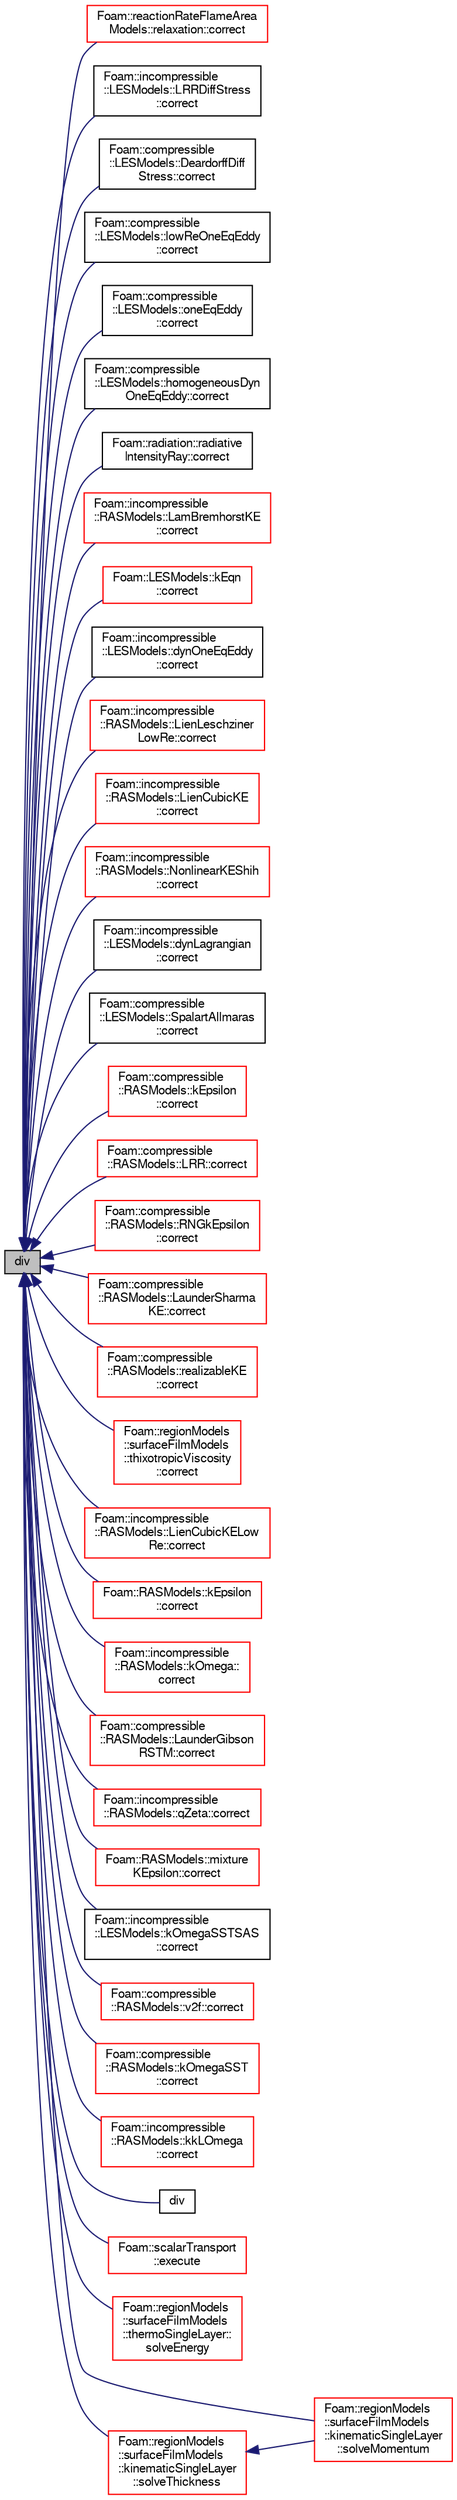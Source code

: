 digraph "div"
{
  bgcolor="transparent";
  edge [fontname="FreeSans",fontsize="10",labelfontname="FreeSans",labelfontsize="10"];
  node [fontname="FreeSans",fontsize="10",shape=record];
  rankdir="LR";
  Node713 [label="div",height=0.2,width=0.4,color="black", fillcolor="grey75", style="filled", fontcolor="black"];
  Node713 -> Node714 [dir="back",color="midnightblue",fontsize="10",style="solid",fontname="FreeSans"];
  Node714 [label="Foam::reactionRateFlameArea\lModels::relaxation::correct",height=0.2,width=0.4,color="red",URL="$a21250.html#a38695208e96682bfdee39fa08168ea94",tooltip="Correct omega. "];
  Node713 -> Node716 [dir="back",color="midnightblue",fontsize="10",style="solid",fontname="FreeSans"];
  Node716 [label="Foam::incompressible\l::LESModels::LRRDiffStress\l::correct",height=0.2,width=0.4,color="black",URL="$a30878.html#a4f67b3ab06ec329ec02fa14d5f15d8f2",tooltip="Correct Eddy-Viscosity and related properties. "];
  Node713 -> Node717 [dir="back",color="midnightblue",fontsize="10",style="solid",fontname="FreeSans"];
  Node717 [label="Foam::compressible\l::LESModels::DeardorffDiff\lStress::correct",height=0.2,width=0.4,color="black",URL="$a30614.html#a4f67b3ab06ec329ec02fa14d5f15d8f2",tooltip="Correct Eddy-Viscosity and related properties. "];
  Node713 -> Node718 [dir="back",color="midnightblue",fontsize="10",style="solid",fontname="FreeSans"];
  Node718 [label="Foam::compressible\l::LESModels::lowReOneEqEddy\l::correct",height=0.2,width=0.4,color="black",URL="$a30638.html#a4f67b3ab06ec329ec02fa14d5f15d8f2",tooltip="Correct Eddy-Viscosity and related properties. "];
  Node713 -> Node719 [dir="back",color="midnightblue",fontsize="10",style="solid",fontname="FreeSans"];
  Node719 [label="Foam::compressible\l::LESModels::oneEqEddy\l::correct",height=0.2,width=0.4,color="black",URL="$a30642.html#a4f67b3ab06ec329ec02fa14d5f15d8f2",tooltip="Correct Eddy-Viscosity and related properties. "];
  Node713 -> Node720 [dir="back",color="midnightblue",fontsize="10",style="solid",fontname="FreeSans"];
  Node720 [label="Foam::compressible\l::LESModels::homogeneousDyn\lOneEqEddy::correct",height=0.2,width=0.4,color="black",URL="$a30630.html#a4f67b3ab06ec329ec02fa14d5f15d8f2",tooltip="Correct Eddy-Viscosity and related properties. "];
  Node713 -> Node721 [dir="back",color="midnightblue",fontsize="10",style="solid",fontname="FreeSans"];
  Node721 [label="Foam::radiation::radiative\lIntensityRay::correct",height=0.2,width=0.4,color="black",URL="$a30026.html#a5d8b5f2f9d4a9af38848bb31b74a2ddf",tooltip="Update radiative intensity on i direction. "];
  Node713 -> Node722 [dir="back",color="midnightblue",fontsize="10",style="solid",fontname="FreeSans"];
  Node722 [label="Foam::incompressible\l::RASModels::LamBremhorstKE\l::correct",height=0.2,width=0.4,color="red",URL="$a31034.html#a3ae44b28050c3aa494c1d8e18cf618c1",tooltip="Solve the turbulence equations and correct the turbulence viscosity. "];
  Node713 -> Node724 [dir="back",color="midnightblue",fontsize="10",style="solid",fontname="FreeSans"];
  Node724 [label="Foam::LESModels::kEqn\l::correct",height=0.2,width=0.4,color="red",URL="$a31210.html#a3ae44b28050c3aa494c1d8e18cf618c1",tooltip="Correct Eddy-Viscosity and related properties. "];
  Node713 -> Node726 [dir="back",color="midnightblue",fontsize="10",style="solid",fontname="FreeSans"];
  Node726 [label="Foam::incompressible\l::LESModels::dynOneEqEddy\l::correct",height=0.2,width=0.4,color="black",URL="$a30842.html#a4f67b3ab06ec329ec02fa14d5f15d8f2",tooltip="Correct Eddy-Viscosity and related properties. "];
  Node713 -> Node727 [dir="back",color="midnightblue",fontsize="10",style="solid",fontname="FreeSans"];
  Node727 [label="Foam::incompressible\l::RASModels::LienLeschziner\lLowRe::correct",height=0.2,width=0.4,color="red",URL="$a31058.html#a3ae44b28050c3aa494c1d8e18cf618c1",tooltip="Solve the turbulence equations and correct the turbulence viscosity. "];
  Node713 -> Node729 [dir="back",color="midnightblue",fontsize="10",style="solid",fontname="FreeSans"];
  Node729 [label="Foam::incompressible\l::RASModels::LienCubicKE\l::correct",height=0.2,width=0.4,color="red",URL="$a31050.html#a3ae44b28050c3aa494c1d8e18cf618c1",tooltip="Solve the turbulence equations and correct the turbulence viscosity. "];
  Node713 -> Node731 [dir="back",color="midnightblue",fontsize="10",style="solid",fontname="FreeSans"];
  Node731 [label="Foam::incompressible\l::RASModels::NonlinearKEShih\l::correct",height=0.2,width=0.4,color="red",URL="$a31066.html#a3ae44b28050c3aa494c1d8e18cf618c1",tooltip="Solve the turbulence equations and correct the turbulence viscosity. "];
  Node713 -> Node733 [dir="back",color="midnightblue",fontsize="10",style="solid",fontname="FreeSans"];
  Node733 [label="Foam::incompressible\l::LESModels::dynLagrangian\l::correct",height=0.2,width=0.4,color="black",URL="$a30838.html#a4f67b3ab06ec329ec02fa14d5f15d8f2",tooltip="Correct Eddy-Viscosity and related properties. "];
  Node713 -> Node734 [dir="back",color="midnightblue",fontsize="10",style="solid",fontname="FreeSans"];
  Node734 [label="Foam::compressible\l::LESModels::SpalartAllmaras\l::correct",height=0.2,width=0.4,color="black",URL="$a30650.html#a4f67b3ab06ec329ec02fa14d5f15d8f2",tooltip="Correct nuTilda and related properties. "];
  Node713 -> Node735 [dir="back",color="midnightblue",fontsize="10",style="solid",fontname="FreeSans"];
  Node735 [label="Foam::compressible\l::RASModels::kEpsilon\l::correct",height=0.2,width=0.4,color="red",URL="$a30734.html#a3ae44b28050c3aa494c1d8e18cf618c1",tooltip="Solve the turbulence equations and correct the turbulence viscosity. "];
  Node713 -> Node737 [dir="back",color="midnightblue",fontsize="10",style="solid",fontname="FreeSans"];
  Node737 [label="Foam::compressible\l::RASModels::LRR::correct",height=0.2,width=0.4,color="red",URL="$a30754.html#a3ae44b28050c3aa494c1d8e18cf618c1",tooltip="Solve the turbulence equations and correct the turbulence viscosity. "];
  Node713 -> Node739 [dir="back",color="midnightblue",fontsize="10",style="solid",fontname="FreeSans"];
  Node739 [label="Foam::compressible\l::RASModels::RNGkEpsilon\l::correct",height=0.2,width=0.4,color="red",URL="$a30766.html#a3ae44b28050c3aa494c1d8e18cf618c1",tooltip="Solve the turbulence equations and correct the turbulence viscosity. "];
  Node713 -> Node741 [dir="back",color="midnightblue",fontsize="10",style="solid",fontname="FreeSans"];
  Node741 [label="Foam::compressible\l::RASModels::LaunderSharma\lKE::correct",height=0.2,width=0.4,color="red",URL="$a30750.html#a3ae44b28050c3aa494c1d8e18cf618c1",tooltip="Solve the turbulence equations and correct the turbulence viscosity. "];
  Node713 -> Node743 [dir="back",color="midnightblue",fontsize="10",style="solid",fontname="FreeSans"];
  Node743 [label="Foam::compressible\l::RASModels::realizableKE\l::correct",height=0.2,width=0.4,color="red",URL="$a30762.html#a3ae44b28050c3aa494c1d8e18cf618c1",tooltip="Solve the turbulence equations and correct the turbulence viscosity. "];
  Node713 -> Node745 [dir="back",color="midnightblue",fontsize="10",style="solid",fontname="FreeSans"];
  Node745 [label="Foam::regionModels\l::surfaceFilmModels\l::thixotropicViscosity\l::correct",height=0.2,width=0.4,color="red",URL="$a29146.html#a2e639533765b4cde1bd3d0f0c528aa6c",tooltip="Correct. "];
  Node713 -> Node747 [dir="back",color="midnightblue",fontsize="10",style="solid",fontname="FreeSans"];
  Node747 [label="Foam::incompressible\l::RASModels::LienCubicKELow\lRe::correct",height=0.2,width=0.4,color="red",URL="$a31054.html#a3ae44b28050c3aa494c1d8e18cf618c1",tooltip="Solve the turbulence equations and correct the turbulence viscosity. "];
  Node713 -> Node749 [dir="back",color="midnightblue",fontsize="10",style="solid",fontname="FreeSans"];
  Node749 [label="Foam::RASModels::kEpsilon\l::correct",height=0.2,width=0.4,color="red",URL="$a31302.html#a3ae44b28050c3aa494c1d8e18cf618c1",tooltip="Solve the turbulence equations and correct the turbulence viscosity. "];
  Node713 -> Node753 [dir="back",color="midnightblue",fontsize="10",style="solid",fontname="FreeSans"];
  Node753 [label="Foam::incompressible\l::RASModels::kOmega::\lcorrect",height=0.2,width=0.4,color="red",URL="$a31026.html#a3ae44b28050c3aa494c1d8e18cf618c1",tooltip="Solve the turbulence equations and correct the turbulence viscosity. "];
  Node713 -> Node755 [dir="back",color="midnightblue",fontsize="10",style="solid",fontname="FreeSans"];
  Node755 [label="Foam::compressible\l::RASModels::LaunderGibson\lRSTM::correct",height=0.2,width=0.4,color="red",URL="$a30746.html#a3ae44b28050c3aa494c1d8e18cf618c1",tooltip="Solve the turbulence equations and correct the turbulence viscosity. "];
  Node713 -> Node757 [dir="back",color="midnightblue",fontsize="10",style="solid",fontname="FreeSans"];
  Node757 [label="Foam::incompressible\l::RASModels::qZeta::correct",height=0.2,width=0.4,color="red",URL="$a31070.html#a3ae44b28050c3aa494c1d8e18cf618c1",tooltip="Solve the turbulence equations and correct the turbulence viscosity. "];
  Node713 -> Node759 [dir="back",color="midnightblue",fontsize="10",style="solid",fontname="FreeSans"];
  Node759 [label="Foam::RASModels::mixture\lKEpsilon::correct",height=0.2,width=0.4,color="red",URL="$a31190.html#a3ae44b28050c3aa494c1d8e18cf618c1",tooltip="Solve the turbulence equations and correct the turbulence viscosity. "];
  Node713 -> Node761 [dir="back",color="midnightblue",fontsize="10",style="solid",fontname="FreeSans"];
  Node761 [label="Foam::incompressible\l::LESModels::kOmegaSSTSAS\l::correct",height=0.2,width=0.4,color="black",URL="$a30866.html#a4f67b3ab06ec329ec02fa14d5f15d8f2",tooltip="Solve the turbulence equations (k-w) and correct the turbulence. "];
  Node713 -> Node762 [dir="back",color="midnightblue",fontsize="10",style="solid",fontname="FreeSans"];
  Node762 [label="Foam::compressible\l::RASModels::v2f::correct",height=0.2,width=0.4,color="red",URL="$a30774.html#a3ae44b28050c3aa494c1d8e18cf618c1",tooltip="Solve the turbulence equations and correct the turbulence viscosity. "];
  Node713 -> Node764 [dir="back",color="midnightblue",fontsize="10",style="solid",fontname="FreeSans"];
  Node764 [label="Foam::compressible\l::RASModels::kOmegaSST\l::correct",height=0.2,width=0.4,color="red",URL="$a30738.html#a3ae44b28050c3aa494c1d8e18cf618c1",tooltip="Solve the turbulence equations and correct the turbulence viscosity. "];
  Node713 -> Node766 [dir="back",color="midnightblue",fontsize="10",style="solid",fontname="FreeSans"];
  Node766 [label="Foam::incompressible\l::RASModels::kkLOmega\l::correct",height=0.2,width=0.4,color="red",URL="$a31022.html#a3ae44b28050c3aa494c1d8e18cf618c1",tooltip="Solve the turbulence equations and correct the turbulence viscosity. "];
  Node713 -> Node768 [dir="back",color="midnightblue",fontsize="10",style="solid",fontname="FreeSans"];
  Node768 [label="div",height=0.2,width=0.4,color="black",URL="$a21135.html#abb88a9315687ce158c1bdaaa9a07b80e"];
  Node713 -> Node769 [dir="back",color="midnightblue",fontsize="10",style="solid",fontname="FreeSans"];
  Node769 [label="Foam::scalarTransport\l::execute",height=0.2,width=0.4,color="red",URL="$a28910.html#a61af3e60b94ae3e748f6fbac1e794af7",tooltip="Execute, currently does nothing. "];
  Node713 -> Node771 [dir="back",color="midnightblue",fontsize="10",style="solid",fontname="FreeSans"];
  Node771 [label="Foam::regionModels\l::surfaceFilmModels\l::thermoSingleLayer::\lsolveEnergy",height=0.2,width=0.4,color="red",URL="$a29182.html#a533e6e7fb2c00cd976a89d545355000c",tooltip="Solve energy equation. "];
  Node713 -> Node773 [dir="back",color="midnightblue",fontsize="10",style="solid",fontname="FreeSans"];
  Node773 [label="Foam::regionModels\l::surfaceFilmModels\l::kinematicSingleLayer\l::solveMomentum",height=0.2,width=0.4,color="red",URL="$a29042.html#aaba5d5ef7ac2693c87b0b31a7605f178",tooltip="Solve for film velocity. "];
  Node713 -> Node776 [dir="back",color="midnightblue",fontsize="10",style="solid",fontname="FreeSans"];
  Node776 [label="Foam::regionModels\l::surfaceFilmModels\l::kinematicSingleLayer\l::solveThickness",height=0.2,width=0.4,color="red",URL="$a29042.html#a38ccae6e6751502d71d2490fca96a516",tooltip="Solve coupled velocity-thickness equations. "];
  Node776 -> Node773 [dir="back",color="midnightblue",fontsize="10",style="solid",fontname="FreeSans"];
}
